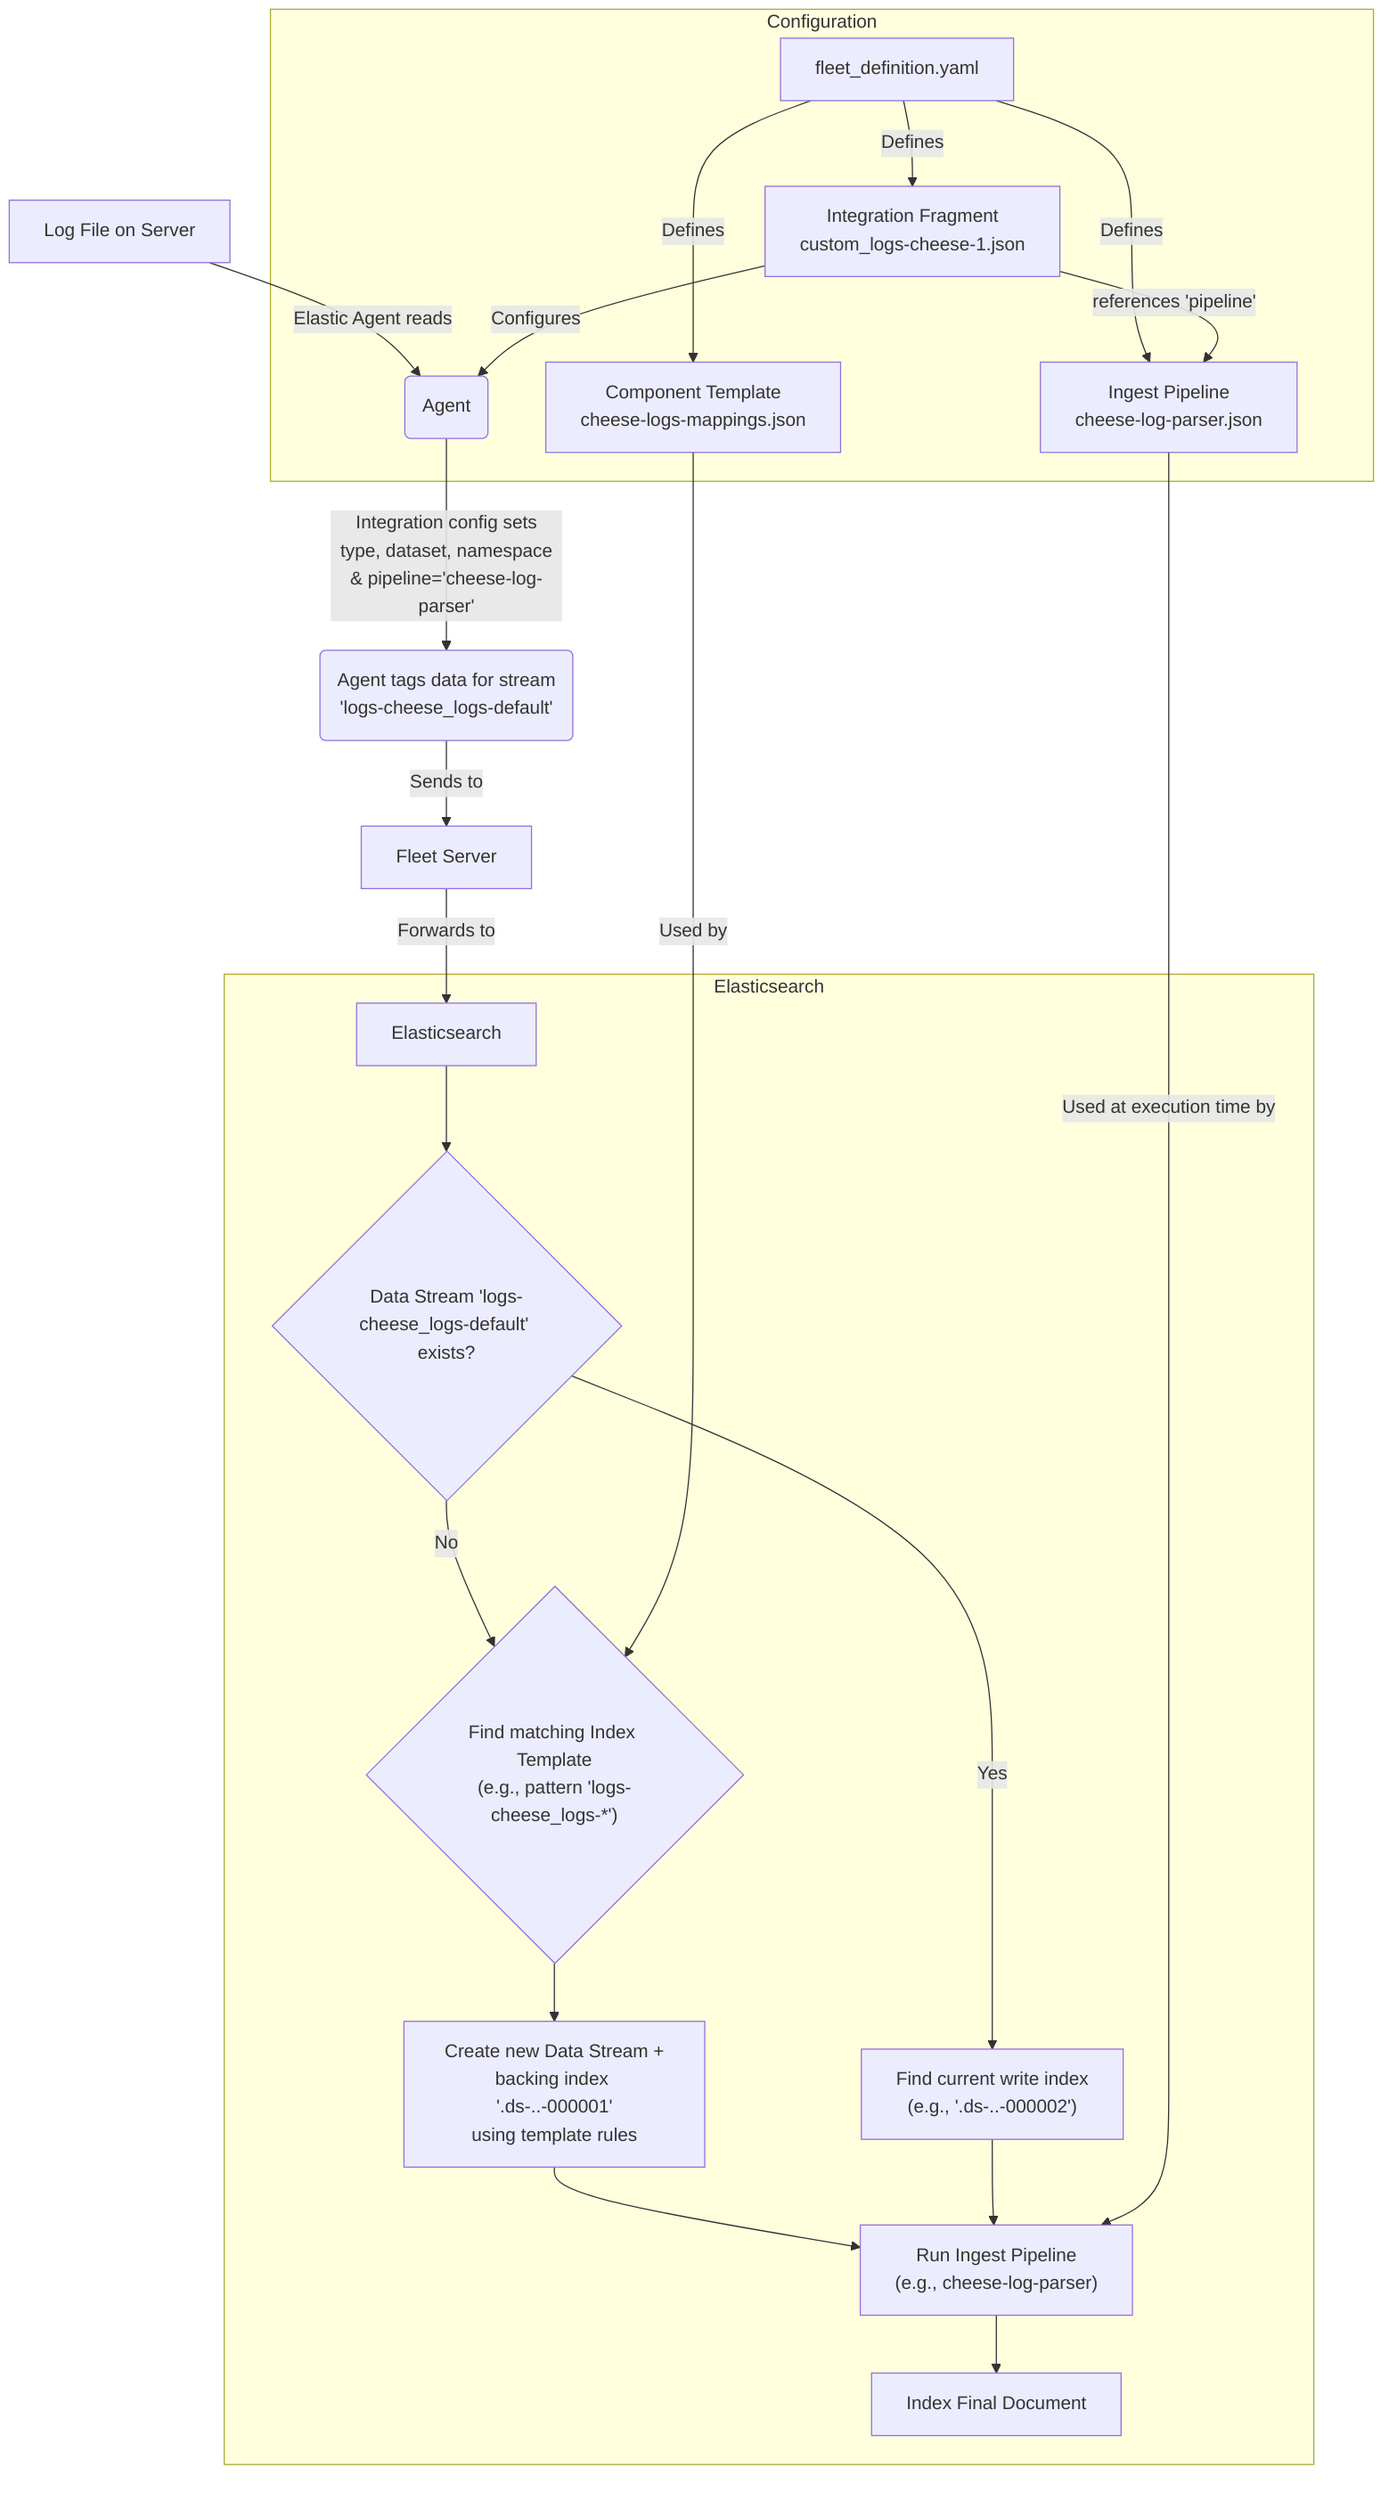 ---
config:
  layout: fixed
---
flowchart TD
 subgraph Elasticsearch["Elasticsearch"]
        F@{ label: "Data Stream 'logs-cheese_logs-default' exists?" }
        E["Elasticsearch"]
        G@{ label: "Find matching Index Template<br>(e.g., pattern 'logs-cheese_logs-*')" }
        H@{ label: "Create new Data Stream +<br>backing index '.ds-..-000001'<br>using template rules" }
        J@{ label: "Find current write index<br>(e.g., '.ds-..-000002')" }
        Q["Run Ingest Pipeline<br>(e.g., cheese-log-parser)"]
        I["Index Final Document"]
  end
 subgraph Configuration["Configuration"]
        K["fleet_definition.yaml"]
        L["Integration Fragment<br>custom_logs-cheese-1.json"]
        N["Component Template<br>cheese-logs-mappings.json"]
        P["Ingest Pipeline<br>cheese-log-parser.json"]
        B("Agent")
  end
    A["Log File on Server"] -- Elastic Agent reads --> B
    B -- "Integration config sets<br>type, dataset, namespace<br>&amp; pipeline='cheese-log-parser'" --> C@{ label: "Agent tags data for stream<br>'logs-cheese_logs-default'" }
    C -- Sends to --> D["Fleet Server"]
    D -- Forwards to --> E
    E --> F
    F -- No --> G
    G --> H
    F -- Yes --> J
    H --> Q
    J --> Q
    Q --> I
    K -- Defines --> L & N & P
    L -- references 'pipeline' --> P
    L -- Configures --> B
    N -- Used by --> G
    P -- Used at execution time by --> Q
    C@{ shape: rounded}
    F@{ shape: diamond}
    G@{ shape: diamond}
    H@{ shape: rect}
    J@{ shape: rect}